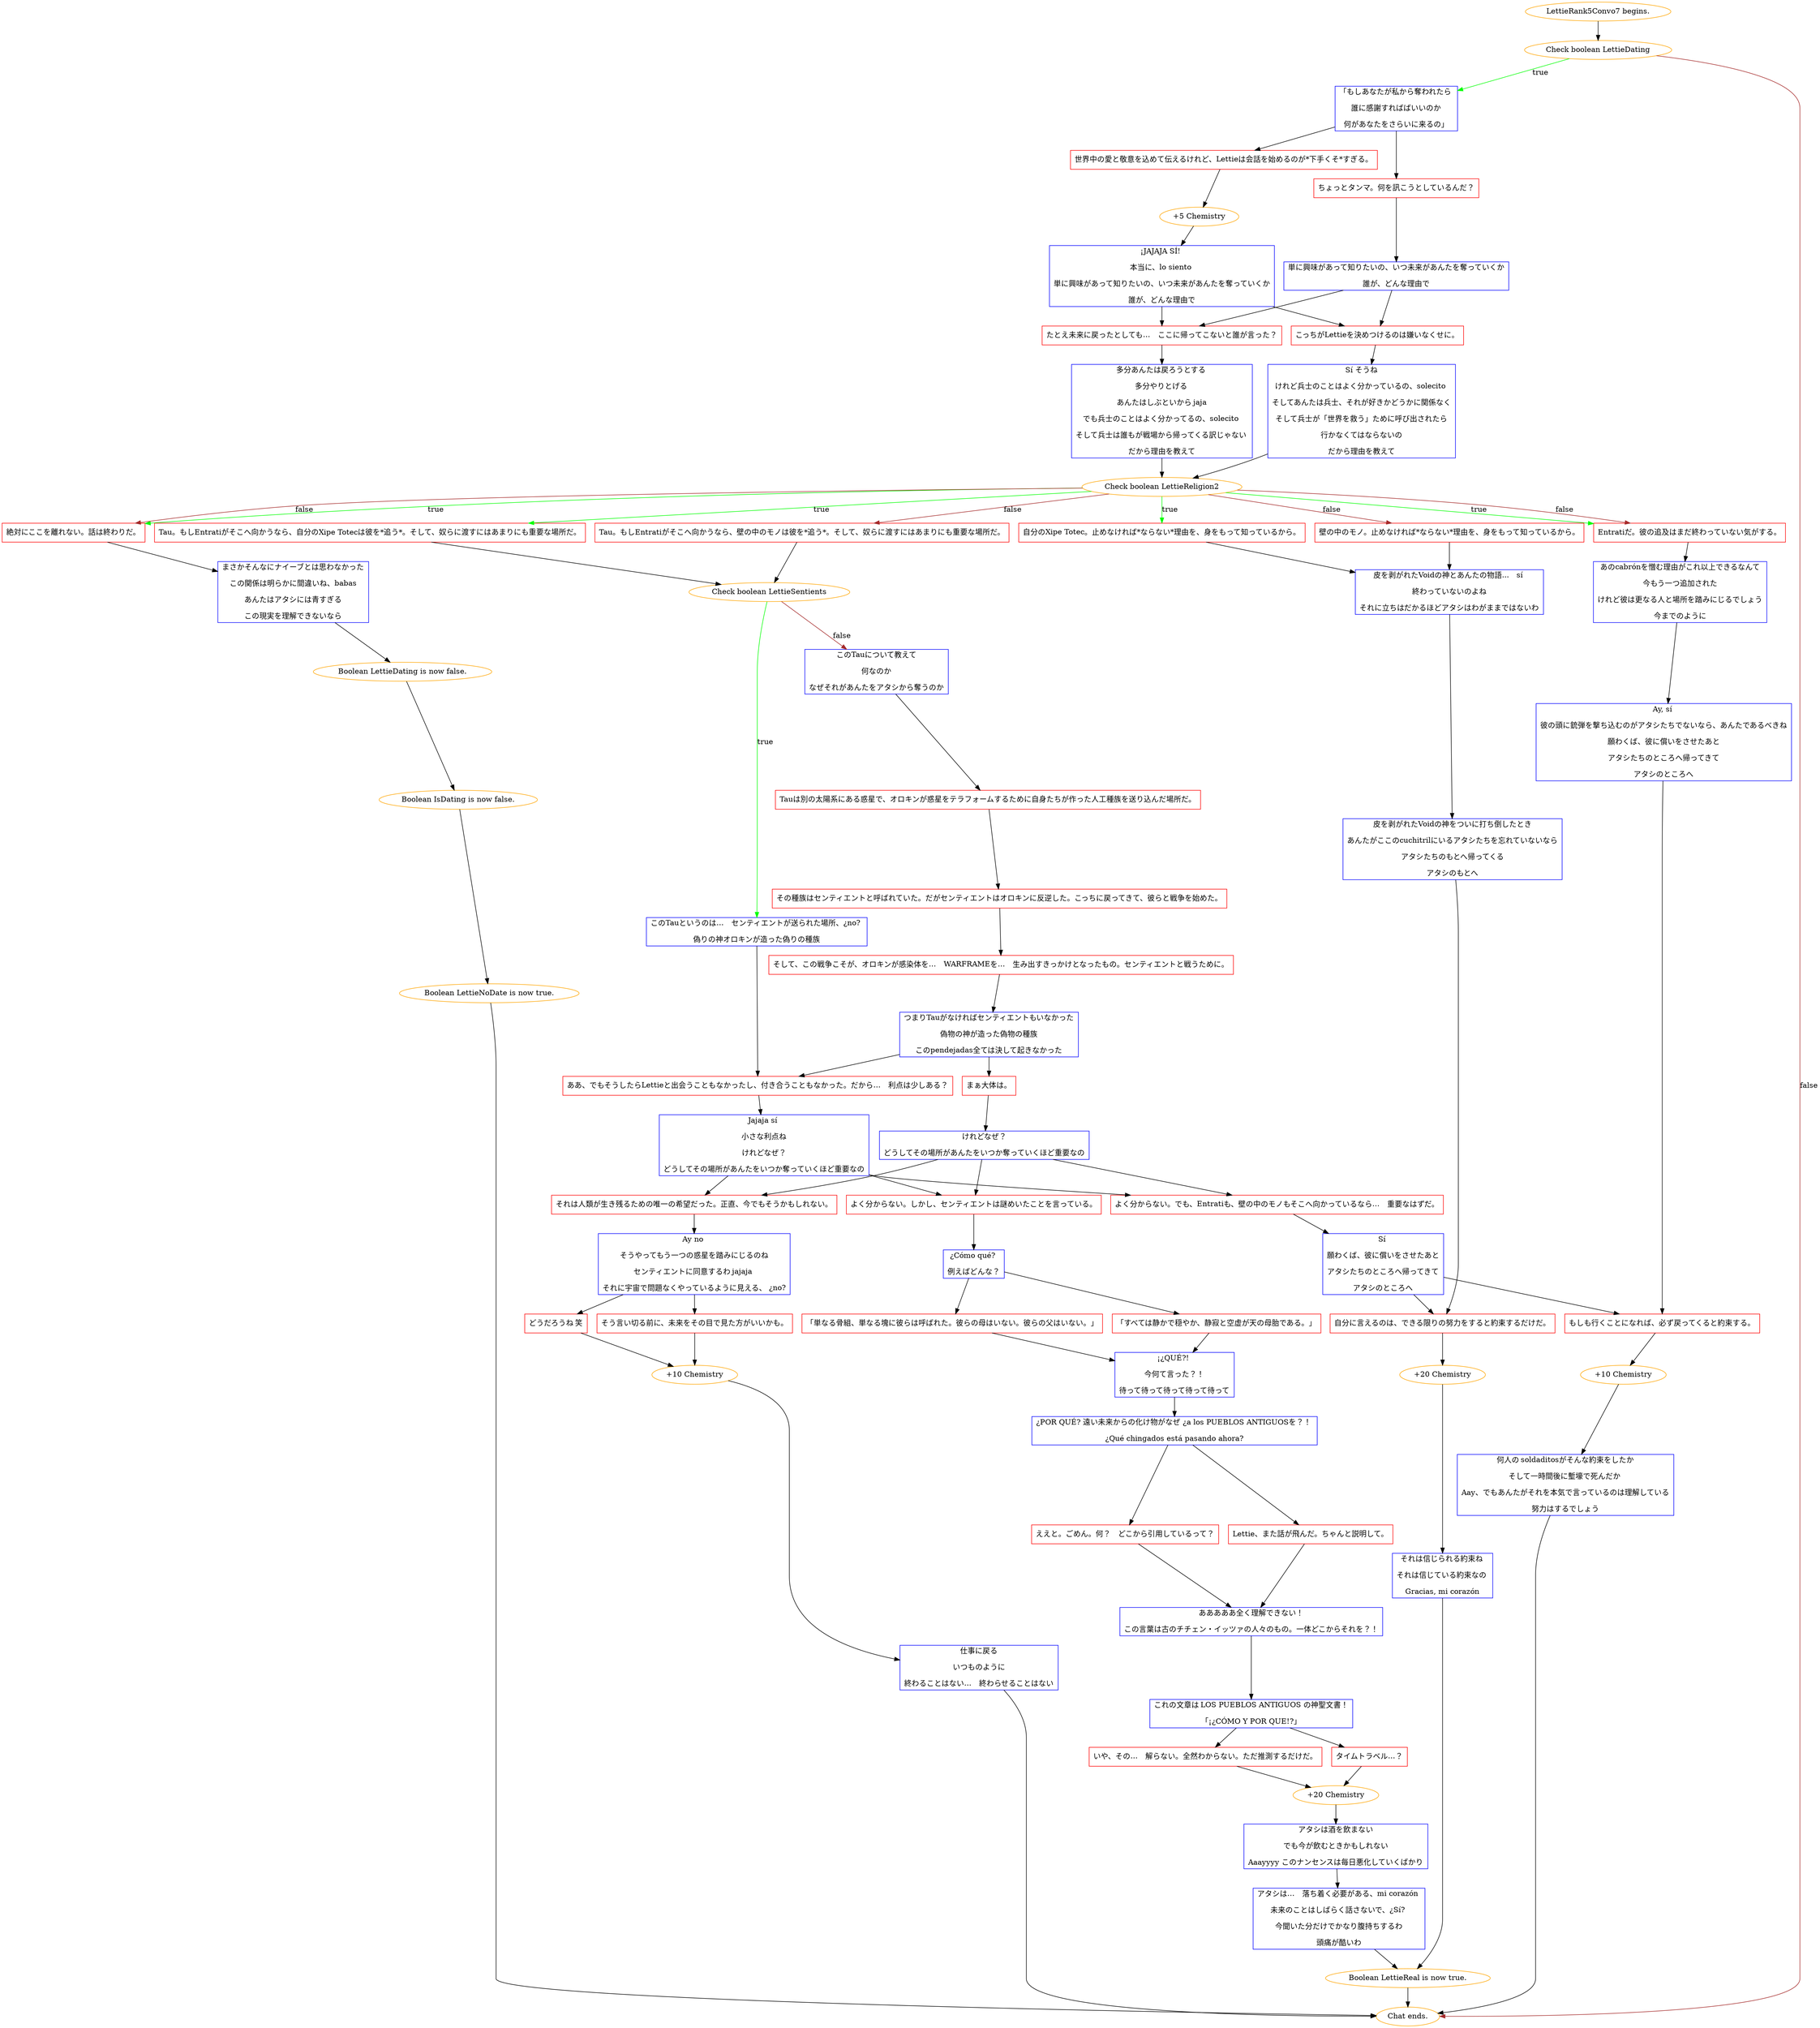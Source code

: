 digraph {
	"LettieRank5Convo7 begins." [color=orange];
		"LettieRank5Convo7 begins." -> j4288606571;
	j4288606571 [label="Check boolean LettieDating",color=orange];
		j4288606571 -> j3804245536 [label=true,color=green];
		j4288606571 -> "Chat ends." [label=false,color=brown];
	j3804245536 [label="「もしあなたが私から奪われたら 
誰に感謝すればばいいのか
何があなたをさらいに来るの」",shape=box,color=blue];
		j3804245536 -> j4279924635;
		j3804245536 -> j547839247;
	"Chat ends." [color=orange];
	j4279924635 [label="世界中の愛と敬意を込めて伝えるけれど、Lettieは会話を始めるのが*下手くそ*すぎる。",shape=box,color=red];
		j4279924635 -> j2598071800;
	j547839247 [label="ちょっとタンマ。何を訊こうとしているんだ？",shape=box,color=red];
		j547839247 -> j435333355;
	j2598071800 [label="+5 Chemistry",color=orange];
		j2598071800 -> j947964539;
	j435333355 [label="単に興味があって知りたいの、いつ未来があんたを奪っていくか
誰が、どんな理由で",shape=box,color=blue];
		j435333355 -> j1911668019;
		j435333355 -> j4164518659;
	j947964539 [label="¡JAJAJA SÍ! 
本当に、lo siento 
単に興味があって知りたいの、いつ未来があんたを奪っていくか
誰が、どんな理由で",shape=box,color=blue];
		j947964539 -> j1911668019;
		j947964539 -> j4164518659;
	j1911668019 [label="たとえ未来に戻ったとしても…　ここに帰ってこないと誰が言った？",shape=box,color=red];
		j1911668019 -> j1314250266;
	j4164518659 [label="こっちがLettieを決めつけるのは嫌いなくせに。",shape=box,color=red];
		j4164518659 -> j2479825875;
	j1314250266 [label="多分あんたは戻ろうとする 
多分やりとげる 
あんたはしぶといから jaja
でも兵士のことはよく分かってるの、solecito 
そして兵士は誰もが戦場から帰ってくる訳じゃない 
だから理由を教えて",shape=box,color=blue];
		j1314250266 -> j3234434887;
	j2479825875 [label="Sí そうね
けれど兵士のことはよく分かっているの、solecito 
そしてあんたは兵士、それが好きかどうかに関係なく
そして兵士が「世界を救う」ために呼び出されたら
行かなくてはならないの
だから理由を教えて",shape=box,color=blue];
		j2479825875 -> j3234434887;
	j3234434887 [label="Check boolean LettieReligion2",color=orange];
		j3234434887 -> j2546239199 [label=true,color=green];
		j3234434887 -> j128729638 [label=true,color=green];
		j3234434887 -> j136630039 [label=true,color=green];
		j3234434887 -> j2348718870 [label=true,color=green];
		j3234434887 -> j2546239199 [label=false,color=brown];
		j3234434887 -> j3423263254 [label=false,color=brown];
		j3234434887 -> j733049173 [label=false,color=brown];
		j3234434887 -> j2348718870 [label=false,color=brown];
	j2546239199 [label="Entratiだ。彼の追及はまだ終わっていない気がする。",shape=box,color=red];
		j2546239199 -> j2494172435;
	j128729638 [label="自分のXipe Totec。止めなければ*ならない*理由を、身をもって知っているから。",shape=box,color=red];
		j128729638 -> j881814605;
	j136630039 [label="Tau。もしEntratiがそこへ向かうなら、自分のXipe Totecは彼を*追う*。そして、奴らに渡すにはあまりにも重要な場所だ。",shape=box,color=red];
		j136630039 -> j3204689239;
	j2348718870 [label="絶対にここを離れない。話は終わりだ。",shape=box,color=red];
		j2348718870 -> j14890616;
	j3423263254 [label="壁の中のモノ。止めなければ*ならない*理由を、身をもって知っているから。",shape=box,color=red];
		j3423263254 -> j881814605;
	j733049173 [label="Tau。もしEntratiがそこへ向かうなら、壁の中のモノは彼を*追う*。そして、奴らに渡すにはあまりにも重要な場所だ。",shape=box,color=red];
		j733049173 -> j3204689239;
	j2494172435 [label="あのcabrónを憎む理由がこれ以上できるなんて
今もう一つ追加された
けれど彼は更なる人と場所を踏みにじるでしょう
今までのように",shape=box,color=blue];
		j2494172435 -> j2573941151;
	j881814605 [label="皮を剥がれたVoidの神とあんたの物語...　sí 
終わっていないのよね
それに立ちはだかるほどアタシはわがままではないわ",shape=box,color=blue];
		j881814605 -> j4278401201;
	j3204689239 [label="Check boolean LettieSentients",color=orange];
		j3204689239 -> j307706015 [label=true,color=green];
		j3204689239 -> j201295948 [label=false,color=brown];
	j14890616 [label="まさかそんなにナイーブとは思わなかった
この関係は明らかに間違いね、babas
あんたはアタシには青すぎる
この現実を理解できないなら",shape=box,color=blue];
		j14890616 -> j2548450594;
	j2573941151 [label="Ay, sí 
彼の頭に銃弾を撃ち込むのがアタシたちでないなら、あんたであるべきね
願わくば、彼に償いをさせたあと
アタシたちのところへ帰ってきて
アタシのところへ",shape=box,color=blue];
		j2573941151 -> j3861926492;
	j4278401201 [label="皮を剥がれたVoidの神をついに打ち倒したとき
あんたがここのcuchitrilにいるアタシたちを忘れていないなら
アタシたちのもとへ帰ってくる
アタシのもとへ",shape=box,color=blue];
		j4278401201 -> j1214448935;
	j307706015 [label="このTauというのは…　センティエントが送られた場所、¿no? 
偽りの神オロキンが造った偽りの種族",shape=box,color=blue];
		j307706015 -> j2214027738;
	j201295948 [label="このTauについて教えて
何なのか
なぜそれがあんたをアタシから奪うのか",shape=box,color=blue];
		j201295948 -> j1839947187;
	j2548450594 [label="Boolean LettieDating is now false.",color=orange];
		j2548450594 -> j4086907321;
	j3861926492 [label="もしも行くことになれば、必ず戻ってくると約束する。",shape=box,color=red];
		j3861926492 -> j1666349816;
	j1214448935 [label="自分に言えるのは、できる限りの努力をすると約束するだけだ。",shape=box,color=red];
		j1214448935 -> j3844424207;
	j2214027738 [label="ああ、でもそうしたらLettieと出会うこともなかったし、付き合うこともなかった。だから…　利点は少しある？",shape=box,color=red];
		j2214027738 -> j1534201250;
	j1839947187 [label="Tauは別の太陽系にある惑星で、オロキンが惑星をテラフォームするために自身たちが作った人工種族を送り込んだ場所だ。",shape=box,color=red];
		j1839947187 -> j1581571532;
	j4086907321 [label="Boolean IsDating is now false.",color=orange];
		j4086907321 -> j2703113057;
	j1666349816 [label="+10 Chemistry",color=orange];
		j1666349816 -> j149165347;
	j3844424207 [label="+20 Chemistry",color=orange];
		j3844424207 -> j2951258242;
	j1534201250 [label="Jajaja sí 
小さな利点ね
けれどなぜ？
どうしてその場所があんたをいつか奪っていくほど重要なの",shape=box,color=blue];
		j1534201250 -> j137929898;
		j1534201250 -> j983551352;
		j1534201250 -> j30695168;
	j1581571532 [label="その種族はセンティエントと呼ばれていた。だがセンティエントはオロキンに反逆した。こっちに戻ってきて、彼らと戦争を始めた。",shape=box,color=red];
		j1581571532 -> j4106889417;
	j2703113057 [label="Boolean LettieNoDate is now true.",color=orange];
		j2703113057 -> "Chat ends.";
	j149165347 [label="何人の soldaditosがそんな約束をしたか
そして一時間後に塹壕で死んだか 
Aay、でもあんたがそれを本気で言っているのは理解している
努力はするでしょう",shape=box,color=blue];
		j149165347 -> "Chat ends.";
	j2951258242 [label="それは信じられる約束ね 
それは信じている約束なの 
Gracias, mi corazón",shape=box,color=blue];
		j2951258242 -> j1472871842;
	j137929898 [label="よく分からない。でも、Entratiも、壁の中のモノもそこへ向かっているなら…　重要なはずだ。",shape=box,color=red];
		j137929898 -> j891891545;
	j983551352 [label="それは人類が生き残るための唯一の希望だった。正直、今でもそうかもしれない。",shape=box,color=red];
		j983551352 -> j3835633461;
	j30695168 [label="よく分からない。しかし、センティエントは謎めいたことを言っている。",shape=box,color=red];
		j30695168 -> j2158749930;
	j4106889417 [label="そして、この戦争こそが、オロキンが感染体を…　WARFRAMEを…　生み出すきっかけとなったもの。センティエントと戦うために。",shape=box,color=red];
		j4106889417 -> j3446021686;
	j1472871842 [label="Boolean LettieReal is now true.",color=orange];
		j1472871842 -> "Chat ends.";
	j891891545 [label="Sí 
願わくば、彼に償いをさせたあと
アタシたちのところへ帰ってきて
アタシのところへ",shape=box,color=blue];
		j891891545 -> j3861926492;
		j891891545 -> j1214448935;
	j3835633461 [label="Ay no 
そうやってもう一つの惑星を踏みにじるのね
センティエントに同意するわ jajaja 
それに宇宙で問題なくやっているように見える、 ¿no?",shape=box,color=blue];
		j3835633461 -> j2713811084;
		j3835633461 -> j2960283915;
	j2158749930 [label="¿Cómo qué? 
例えばどんな？",shape=box,color=blue];
		j2158749930 -> j1660865110;
		j2158749930 -> j4009072897;
	j3446021686 [label="つまりTauがなければセンティエントもいなかった
偽物の神が造った偽物の種族
このpendejadas全ては決して起きなかった",shape=box,color=blue];
		j3446021686 -> j2214027738;
		j3446021686 -> j930599866;
	j2713811084 [label="どうだろうね 笑",shape=box,color=red];
		j2713811084 -> j546295678;
	j2960283915 [label="そう言い切る前に、未来をその目で見た方がいいかも。",shape=box,color=red];
		j2960283915 -> j546295678;
	j1660865110 [label="「すべては静かで穏やか、静寂と空虚が天の母胎である。」",shape=box,color=red];
		j1660865110 -> j384341993;
	j4009072897 [label="「単なる骨組、単なる塊に彼らは呼ばれた。彼らの母はいない。彼らの父はいない。」",shape=box,color=red];
		j4009072897 -> j384341993;
	j930599866 [label="まぁ大体は。",shape=box,color=red];
		j930599866 -> j1962342120;
	j546295678 [label="+10 Chemistry",color=orange];
		j546295678 -> j3567650892;
	j384341993 [label="¡¿QUÉ?! 
今何て言った？！
待って待って待って待って待って",shape=box,color=blue];
		j384341993 -> j4207818712;
	j1962342120 [label="けれどなぜ？
どうしてその場所があんたをいつか奪っていくほど重要なの",shape=box,color=blue];
		j1962342120 -> j137929898;
		j1962342120 -> j983551352;
		j1962342120 -> j30695168;
	j3567650892 [label="仕事に戻る
いつものように
終わることはない…　終わらせることはない",shape=box,color=blue];
		j3567650892 -> "Chat ends.";
	j4207818712 [label="¿POR QUÉ? 遠い未来からの化け物がなぜ ¿a los PUEBLOS ANTIGUOSを？！ 
¿Qué chingados está pasando ahora?",shape=box,color=blue];
		j4207818712 -> j2227326375;
		j4207818712 -> j3169617745;
	j2227326375 [label="ええと。ごめん。何？　どこから引用しているって？",shape=box,color=red];
		j2227326375 -> j890100786;
	j3169617745 [label="Lettie、また話が飛んだ。ちゃんと説明して。",shape=box,color=red];
		j3169617745 -> j890100786;
	j890100786 [label="あああああ全く理解できない！
この言葉は古のチチェン・イッツァの人々のもの。一体どこからそれを？！",shape=box,color=blue];
		j890100786 -> j207892717;
	j207892717 [label="これの文章は LOS PUEBLOS ANTIGUOS の神聖文書！
「¡¿CÓMO Y POR QUE!?」",shape=box,color=blue];
		j207892717 -> j519335873;
		j207892717 -> j3194804466;
	j519335873 [label="いや、その…　解らない。全然わからない。ただ推測するだけだ。",shape=box,color=red];
		j519335873 -> j1499839378;
	j3194804466 [label="タイムトラベル…？",shape=box,color=red];
		j3194804466 -> j1499839378;
	j1499839378 [label="+20 Chemistry",color=orange];
		j1499839378 -> j1738882727;
	j1738882727 [label="アタシは酒を飲まない
でも今が飲むときかもしれない
Aaayyyy このナンセンスは毎日悪化していくばかり",shape=box,color=blue];
		j1738882727 -> j2840076946;
	j2840076946 [label="アタシは…　落ち着く必要がある、mi corazón 
未来のことはしばらく話さないで、¿Sí? 
今聞いた分だけでかなり腹持ちするわ
頭痛が酷いわ",shape=box,color=blue];
		j2840076946 -> j1472871842;
}